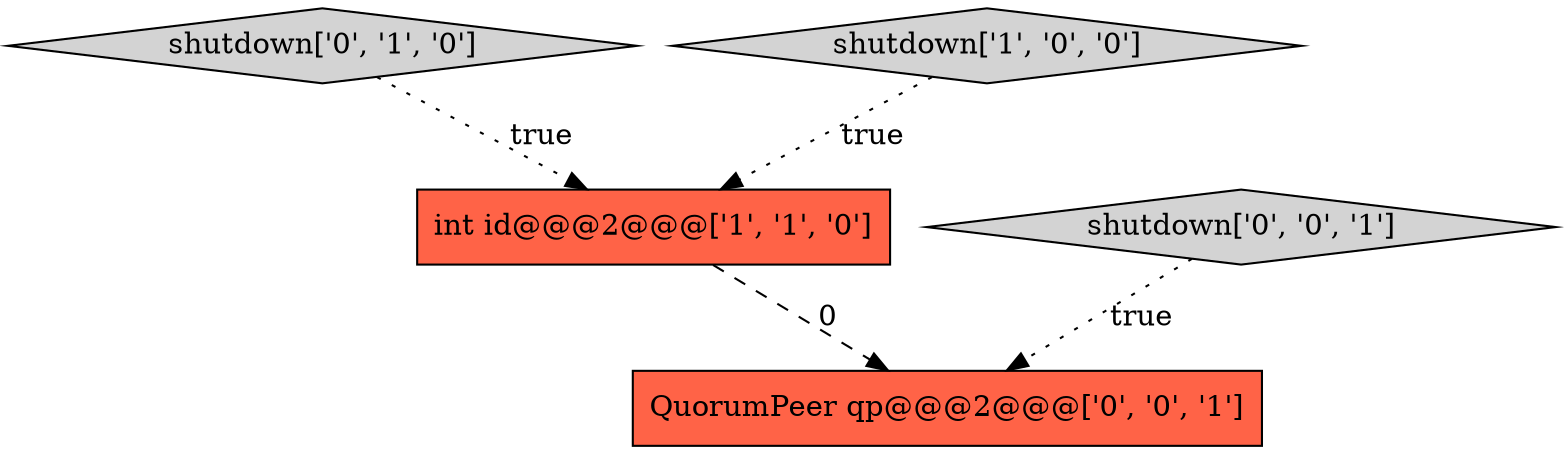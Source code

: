 digraph {
2 [style = filled, label = "shutdown['0', '1', '0']", fillcolor = lightgray, shape = diamond image = "AAA0AAABBB2BBB"];
4 [style = filled, label = "QuorumPeer qp@@@2@@@['0', '0', '1']", fillcolor = tomato, shape = box image = "AAA0AAABBB3BBB"];
1 [style = filled, label = "int id@@@2@@@['1', '1', '0']", fillcolor = tomato, shape = box image = "AAA0AAABBB1BBB"];
0 [style = filled, label = "shutdown['1', '0', '0']", fillcolor = lightgray, shape = diamond image = "AAA0AAABBB1BBB"];
3 [style = filled, label = "shutdown['0', '0', '1']", fillcolor = lightgray, shape = diamond image = "AAA0AAABBB3BBB"];
2->1 [style = dotted, label="true"];
0->1 [style = dotted, label="true"];
3->4 [style = dotted, label="true"];
1->4 [style = dashed, label="0"];
}
